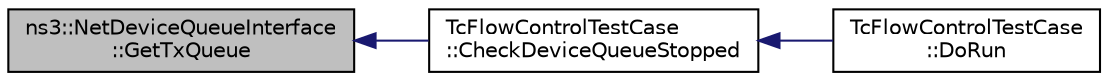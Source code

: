 digraph "ns3::NetDeviceQueueInterface::GetTxQueue"
{
  edge [fontname="Helvetica",fontsize="10",labelfontname="Helvetica",labelfontsize="10"];
  node [fontname="Helvetica",fontsize="10",shape=record];
  rankdir="LR";
  Node1 [label="ns3::NetDeviceQueueInterface\l::GetTxQueue",height=0.2,width=0.4,color="black", fillcolor="grey75", style="filled", fontcolor="black"];
  Node1 -> Node2 [dir="back",color="midnightblue",fontsize="10",style="solid"];
  Node2 [label="TcFlowControlTestCase\l::CheckDeviceQueueStopped",height=0.2,width=0.4,color="black", fillcolor="white", style="filled",URL="$db/df9/classTcFlowControlTestCase.html#a4ccc9564c9142984fa8041f67b4a518a"];
  Node2 -> Node3 [dir="back",color="midnightblue",fontsize="10",style="solid"];
  Node3 [label="TcFlowControlTestCase\l::DoRun",height=0.2,width=0.4,color="black", fillcolor="white", style="filled",URL="$db/df9/classTcFlowControlTestCase.html#a671ac2565d04fd5618e2743289d1b707",tooltip="Implementation to actually run this TestCase. "];
}
